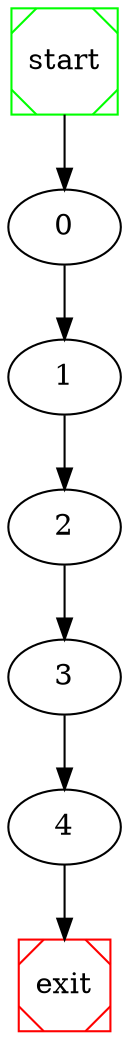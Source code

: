 # dot file created at runtime

digraph G {
	start -> 0;
	0 -> 1 ;
	1 -> 2 ;
	2 -> 3 ;
	3 -> 4 ;
	4 -> exit;

	start [shape=Msquare, color=green];
	exit [shape=Msquare, color=red];
}